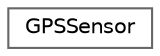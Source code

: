 digraph "Graphical Class Hierarchy"
{
 // LATEX_PDF_SIZE
  bgcolor="transparent";
  edge [fontname=Helvetica,fontsize=10,labelfontname=Helvetica,labelfontsize=10];
  node [fontname=Helvetica,fontsize=10,shape=box,height=0.2,width=0.4];
  rankdir="LR";
  Node0 [id="Node000000",label="GPSSensor",height=0.2,width=0.4,color="grey40", fillcolor="white", style="filled",URL="$class_g_p_s_sensor.html",tooltip=" "];
}
